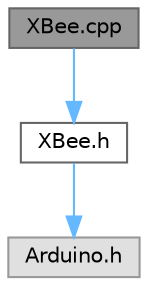 digraph "XBee.cpp"
{
 // LATEX_PDF_SIZE
  bgcolor="transparent";
  edge [fontname=Helvetica,fontsize=10,labelfontname=Helvetica,labelfontsize=10];
  node [fontname=Helvetica,fontsize=10,shape=box,height=0.2,width=0.4];
  Node1 [id="Node000001",label="XBee.cpp",height=0.2,width=0.4,color="gray40", fillcolor="grey60", style="filled", fontcolor="black",tooltip="Implementation file for the XBee class, which handles communication and control for the Zumo robot us..."];
  Node1 -> Node2 [id="edge1_Node000001_Node000002",color="steelblue1",style="solid",tooltip=" "];
  Node2 [id="Node000002",label="XBee.h",height=0.2,width=0.4,color="grey40", fillcolor="white", style="filled",URL="$XBee_8h.html",tooltip="Header file for the XBee class, which handles communication and control for the Zumo robot using XBee..."];
  Node2 -> Node3 [id="edge2_Node000002_Node000003",color="steelblue1",style="solid",tooltip=" "];
  Node3 [id="Node000003",label="Arduino.h",height=0.2,width=0.4,color="grey60", fillcolor="#E0E0E0", style="filled",tooltip=" "];
}
